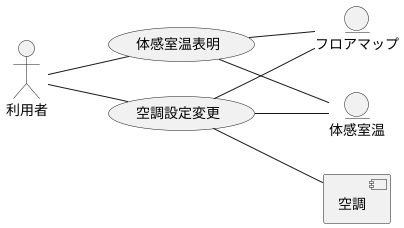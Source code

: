 @startuml
left to right direction

actor 利用者
usecase 体感室温表明
usecase 空調設定変更
entity 体感室温
entity フロアマップ
component 空調

利用者 -- 体感室温表明
体感室温表明 -- 体感室温
体感室温表明 -- フロアマップ
利用者 -- 空調設定変更
空調設定変更 -- フロアマップ
空調設定変更 -- 体感室温
空調設定変更 -- 空調

@enduml